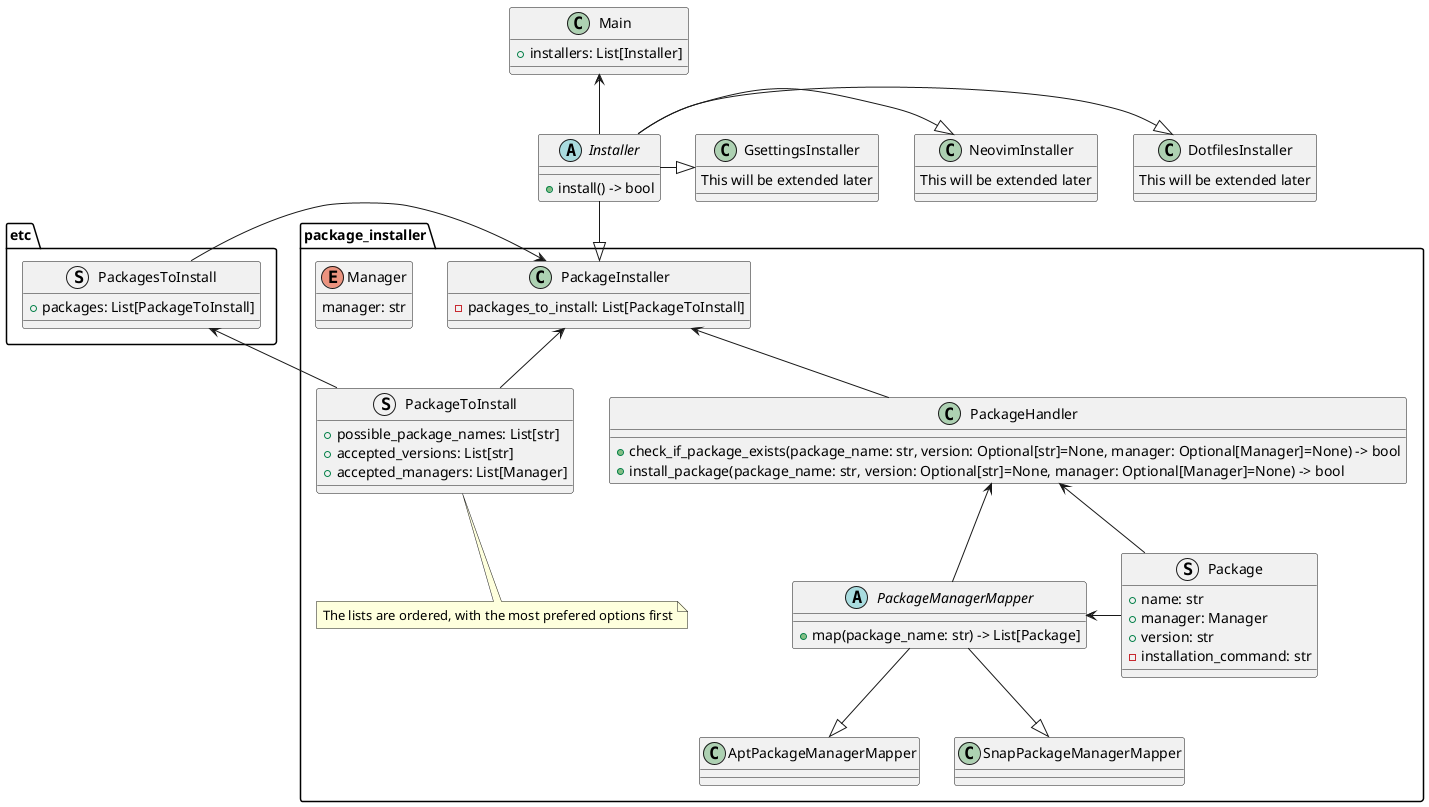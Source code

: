 @startuml dotfiles design

package package_installer {

    struct Package {
        + name: str
        + manager: Manager
        + version: str
        - installation_command: str
    }
    enum Manager {
        manager: str
    }

    abstract PackageManagerMapper {
        + map(package_name: str) -> List[Package]
    }
    class AptPackageManagerMapper
    class SnapPackageManagerMapper

    class PackageHandler {
        + check_if_package_exists(package_name: str, version: Optional[str]=None, manager: Optional[Manager]=None) -> bool
        + install_package(package_name: str, version: Optional[str]=None, manager: Optional[Manager]=None) -> bool
    }
    class PackageInstaller {
        - packages_to_install: List[PackageToInstall]
    }
    struct PackageToInstall {
        + possible_package_names: List[str]
        + accepted_versions: List[str]
        + accepted_managers: List[Manager]
    }
    note bottom: The lists are ordered, with the most prefered options first
}

class Main {
    + installers: List[Installer]
}

abstract Installer {
    + install() -> bool
}

class DotfilesInstaller {
    This will be extended later
}
class GsettingsInstaller {
    This will be extended later
}
class NeovimInstaller {
    This will be extended later
}

package etc {
    struct PackagesToInstall {
        + packages: List[PackageToInstall]
    }
}

Main <-- Installer
Installer --|> PackageInstaller
Installer -|> DotfilesInstaller
Installer -|> NeovimInstaller
Installer -|> GsettingsInstaller
PackageManagerMapper --|> AptPackageManagerMapper
PackageManagerMapper --|> SnapPackageManagerMapper
PackageHandler <-- PackageManagerMapper
PackageInstaller <-- PackageHandler
PackageInstaller <- PackagesToInstall

PackageHandler <- Package
PackageManagerMapper <- Package

PackageInstaller <-- PackageToInstall
PackagesToInstall <- PackageToInstall
@enduml